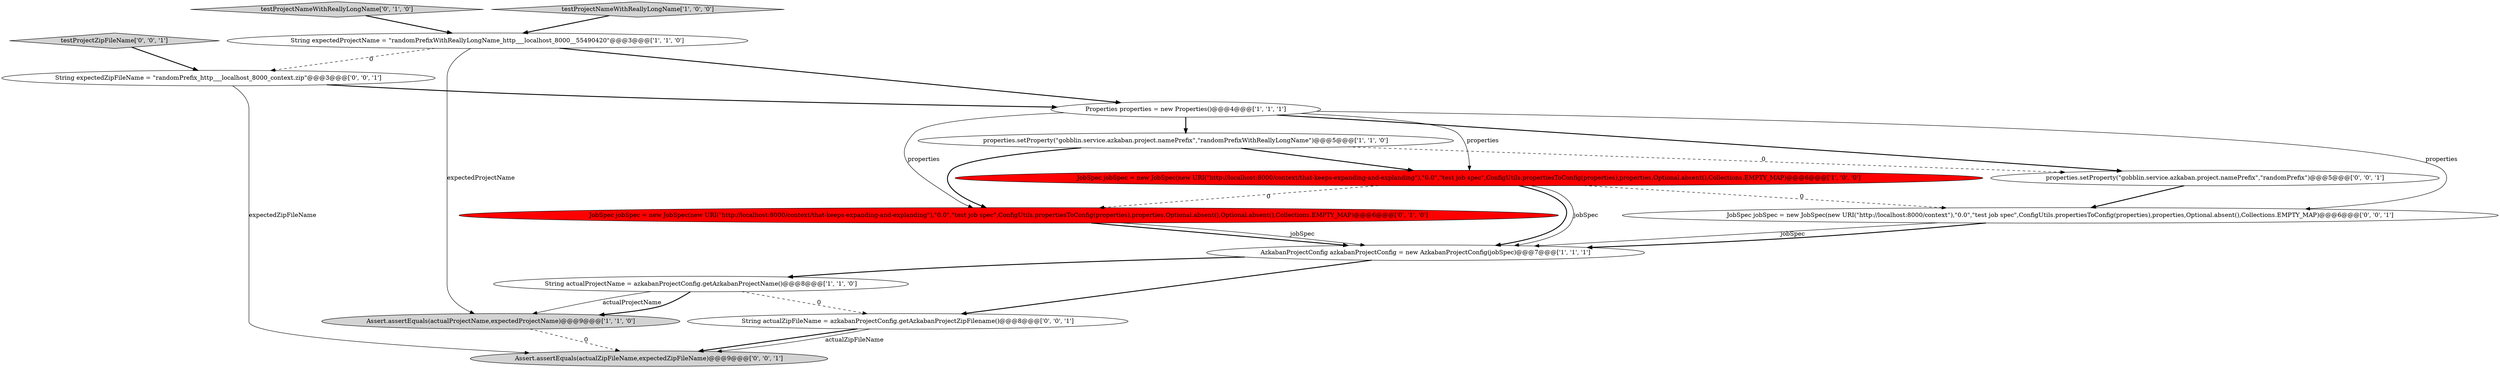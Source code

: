 digraph {
5 [style = filled, label = "JobSpec jobSpec = new JobSpec(new URI(\"http://localhost:8000/context/that-keeps-expanding-and-explanding\"),\"0.0\",\"test job spec\",ConfigUtils.propertiesToConfig(properties),properties,Optional.absent(),Collections.EMPTY_MAP)@@@6@@@['1', '0', '0']", fillcolor = red, shape = ellipse image = "AAA1AAABBB1BBB"];
6 [style = filled, label = "properties.setProperty(\"gobblin.service.azkaban.project.namePrefix\",\"randomPrefixWithReallyLongName\")@@@5@@@['1', '1', '0']", fillcolor = white, shape = ellipse image = "AAA0AAABBB1BBB"];
13 [style = filled, label = "testProjectZipFileName['0', '0', '1']", fillcolor = lightgray, shape = diamond image = "AAA0AAABBB3BBB"];
4 [style = filled, label = "Properties properties = new Properties()@@@4@@@['1', '1', '1']", fillcolor = white, shape = ellipse image = "AAA0AAABBB1BBB"];
11 [style = filled, label = "properties.setProperty(\"gobblin.service.azkaban.project.namePrefix\",\"randomPrefix\")@@@5@@@['0', '0', '1']", fillcolor = white, shape = ellipse image = "AAA0AAABBB3BBB"];
9 [style = filled, label = "testProjectNameWithReallyLongName['0', '1', '0']", fillcolor = lightgray, shape = diamond image = "AAA0AAABBB2BBB"];
7 [style = filled, label = "testProjectNameWithReallyLongName['1', '0', '0']", fillcolor = lightgray, shape = diamond image = "AAA0AAABBB1BBB"];
14 [style = filled, label = "Assert.assertEquals(actualZipFileName,expectedZipFileName)@@@9@@@['0', '0', '1']", fillcolor = lightgray, shape = ellipse image = "AAA0AAABBB3BBB"];
15 [style = filled, label = "String expectedZipFileName = \"randomPrefix_http___localhost_8000_context.zip\"@@@3@@@['0', '0', '1']", fillcolor = white, shape = ellipse image = "AAA0AAABBB3BBB"];
1 [style = filled, label = "Assert.assertEquals(actualProjectName,expectedProjectName)@@@9@@@['1', '1', '0']", fillcolor = lightgray, shape = ellipse image = "AAA0AAABBB1BBB"];
10 [style = filled, label = "String actualZipFileName = azkabanProjectConfig.getAzkabanProjectZipFilename()@@@8@@@['0', '0', '1']", fillcolor = white, shape = ellipse image = "AAA0AAABBB3BBB"];
3 [style = filled, label = "AzkabanProjectConfig azkabanProjectConfig = new AzkabanProjectConfig(jobSpec)@@@7@@@['1', '1', '1']", fillcolor = white, shape = ellipse image = "AAA0AAABBB1BBB"];
12 [style = filled, label = "JobSpec jobSpec = new JobSpec(new URI(\"http://localhost:8000/context\"),\"0.0\",\"test job spec\",ConfigUtils.propertiesToConfig(properties),properties,Optional.absent(),Collections.EMPTY_MAP)@@@6@@@['0', '0', '1']", fillcolor = white, shape = ellipse image = "AAA0AAABBB3BBB"];
8 [style = filled, label = "JobSpec jobSpec = new JobSpec(new URI(\"http://localhost:8000/context/that-keeps-expanding-and-explanding\"),\"0.0\",\"test job spec\",ConfigUtils.propertiesToConfig(properties),properties,Optional.absent(),Optional.absent(),Collections.EMPTY_MAP)@@@6@@@['0', '1', '0']", fillcolor = red, shape = ellipse image = "AAA1AAABBB2BBB"];
2 [style = filled, label = "String expectedProjectName = \"randomPrefixWithReallyLongName_http___localhost_8000__55490420\"@@@3@@@['1', '1', '0']", fillcolor = white, shape = ellipse image = "AAA0AAABBB1BBB"];
0 [style = filled, label = "String actualProjectName = azkabanProjectConfig.getAzkabanProjectName()@@@8@@@['1', '1', '0']", fillcolor = white, shape = ellipse image = "AAA0AAABBB1BBB"];
5->3 [style = bold, label=""];
5->12 [style = dashed, label="0"];
1->14 [style = dashed, label="0"];
10->14 [style = bold, label=""];
4->6 [style = bold, label=""];
9->2 [style = bold, label=""];
0->1 [style = solid, label="actualProjectName"];
8->3 [style = bold, label=""];
4->5 [style = solid, label="properties"];
6->11 [style = dashed, label="0"];
11->12 [style = bold, label=""];
5->3 [style = solid, label="jobSpec"];
15->14 [style = solid, label="expectedZipFileName"];
2->4 [style = bold, label=""];
0->10 [style = dashed, label="0"];
3->0 [style = bold, label=""];
2->15 [style = dashed, label="0"];
3->10 [style = bold, label=""];
6->5 [style = bold, label=""];
12->3 [style = solid, label="jobSpec"];
8->3 [style = solid, label="jobSpec"];
10->14 [style = solid, label="actualZipFileName"];
7->2 [style = bold, label=""];
0->1 [style = bold, label=""];
6->8 [style = bold, label=""];
15->4 [style = bold, label=""];
5->8 [style = dashed, label="0"];
4->12 [style = solid, label="properties"];
2->1 [style = solid, label="expectedProjectName"];
12->3 [style = bold, label=""];
13->15 [style = bold, label=""];
4->11 [style = bold, label=""];
4->8 [style = solid, label="properties"];
}
